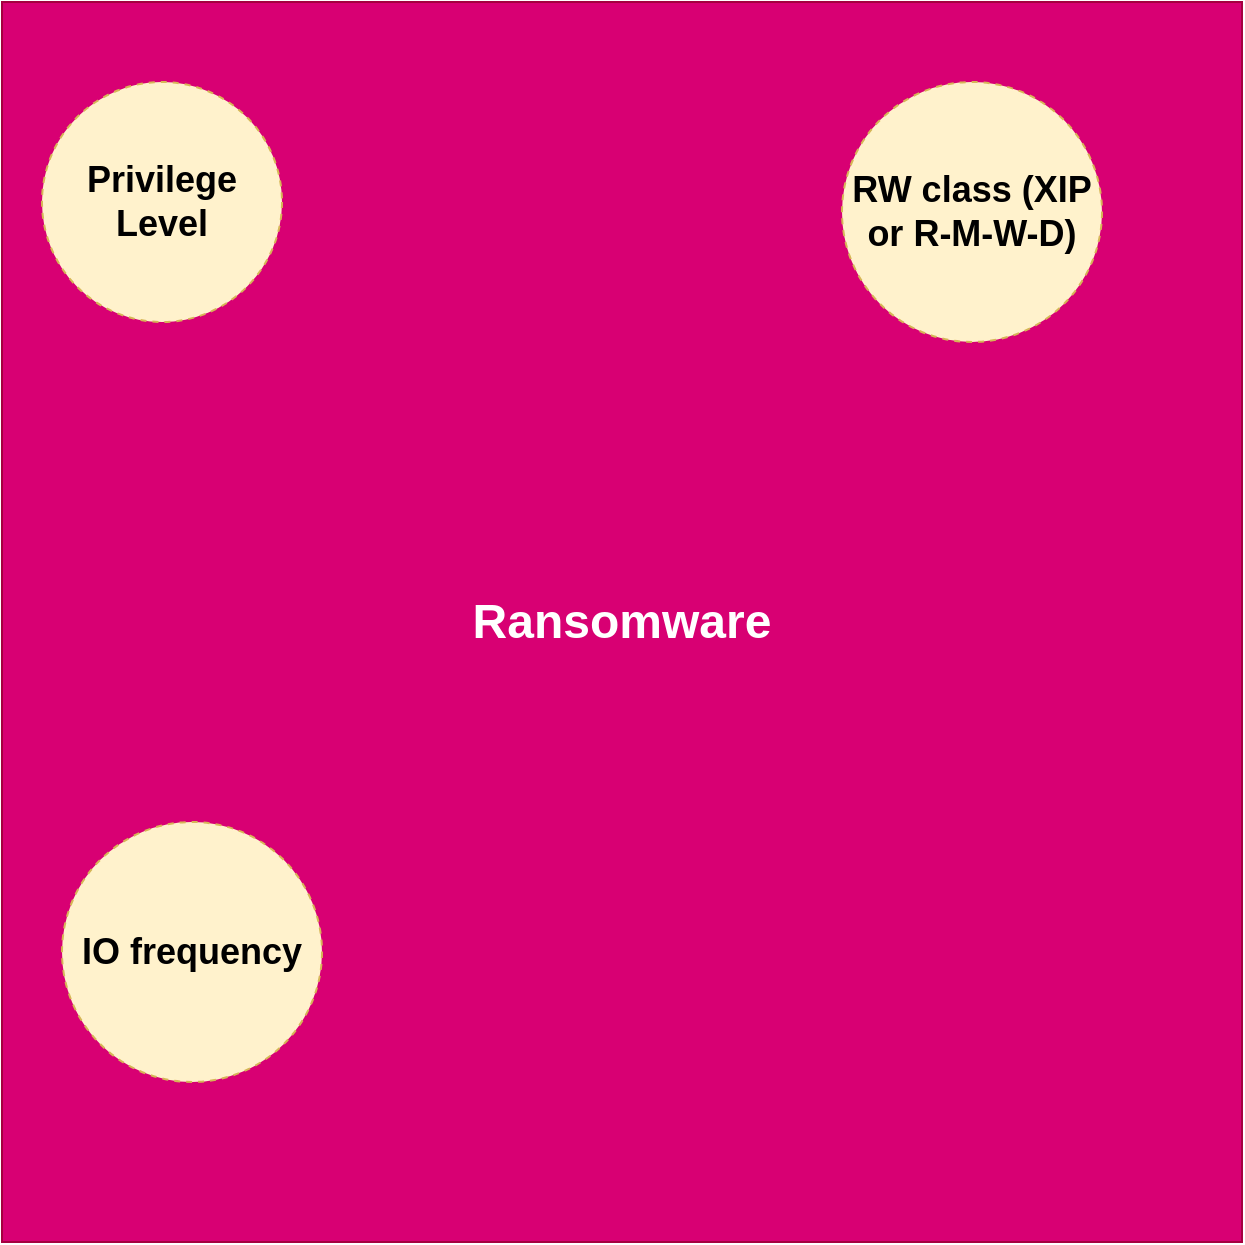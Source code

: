 <mxfile version="21.2.9" type="github">
  <diagram name="Page-1" id="0oWSdbC4oXfueJ1skG5o">
    <mxGraphModel dx="1434" dy="764" grid="1" gridSize="10" guides="1" tooltips="1" connect="1" arrows="1" fold="1" page="1" pageScale="1" pageWidth="850" pageHeight="1100" math="0" shadow="0">
      <root>
        <mxCell id="0" />
        <mxCell id="1" parent="0" />
        <mxCell id="sWSDrlq6geYxAhUQGkc7-1" value="&lt;h1&gt;Ransomware&lt;/h1&gt;" style="whiteSpace=wrap;html=1;aspect=fixed;fillColor=#d80073;strokeColor=#A50040;fontColor=#ffffff;" vertex="1" parent="1">
          <mxGeometry x="90" y="40" width="620" height="620" as="geometry" />
        </mxCell>
        <mxCell id="sWSDrlq6geYxAhUQGkc7-2" value="&lt;h2&gt;Privilege Level&lt;/h2&gt;" style="ellipse;whiteSpace=wrap;html=1;aspect=fixed;dashed=1;fillColor=#fff2cc;strokeColor=#d6b656;" vertex="1" parent="1">
          <mxGeometry x="110" y="80" width="120" height="120" as="geometry" />
        </mxCell>
        <mxCell id="sWSDrlq6geYxAhUQGkc7-3" value="&lt;h2&gt;RW class (XIP or R-M-W-D)&lt;/h2&gt;" style="ellipse;whiteSpace=wrap;html=1;aspect=fixed;dashed=1;fillColor=#fff2cc;strokeColor=#d6b656;" vertex="1" parent="1">
          <mxGeometry x="510" y="80" width="130" height="130" as="geometry" />
        </mxCell>
        <mxCell id="sWSDrlq6geYxAhUQGkc7-4" value="&lt;h2&gt;IO frequency&lt;/h2&gt;" style="ellipse;whiteSpace=wrap;html=1;aspect=fixed;dashed=1;fillColor=#fff2cc;strokeColor=#d6b656;" vertex="1" parent="1">
          <mxGeometry x="120" y="450" width="130" height="130" as="geometry" />
        </mxCell>
      </root>
    </mxGraphModel>
  </diagram>
</mxfile>
